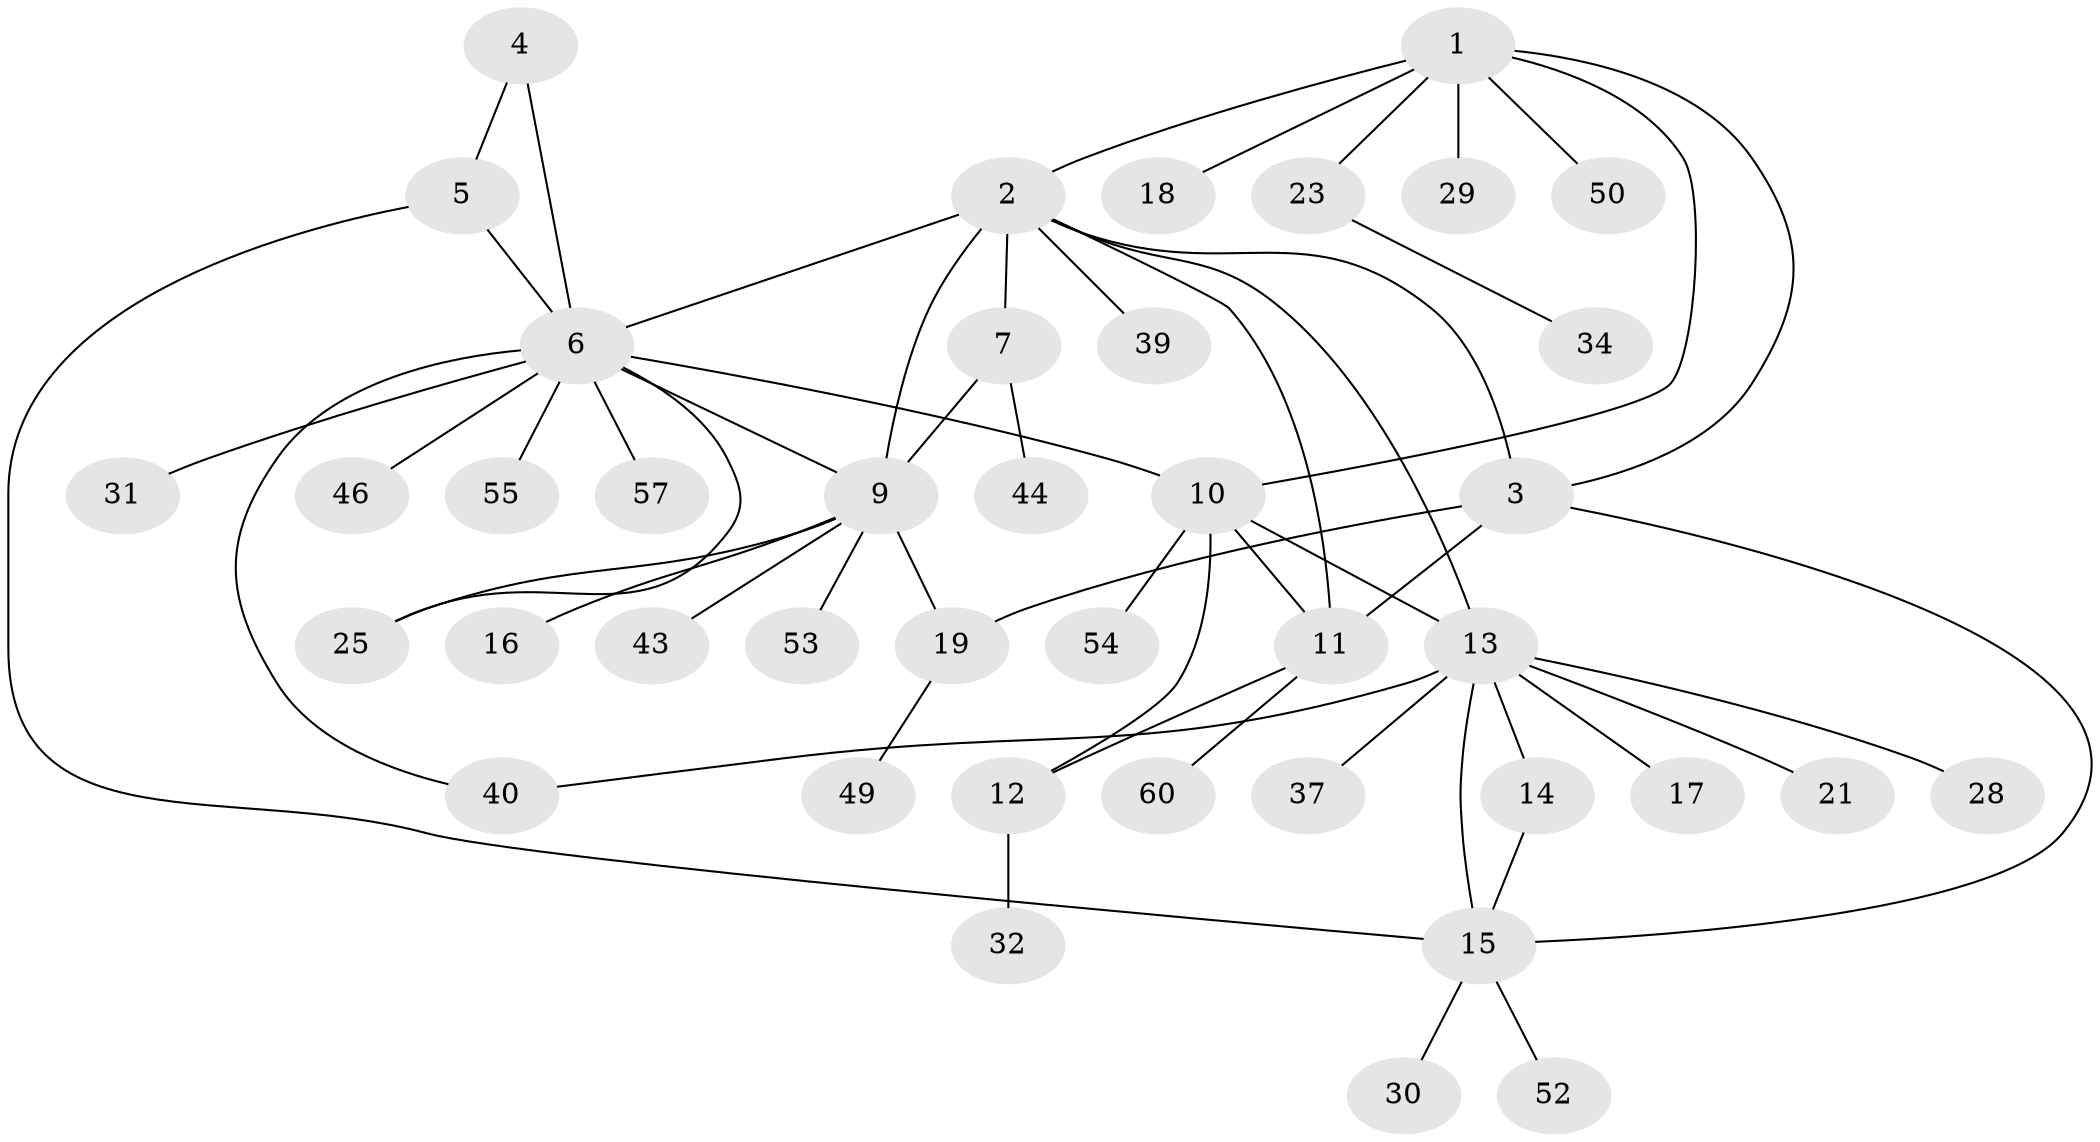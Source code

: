 // original degree distribution, {8: 0.016666666666666666, 5: 0.06666666666666667, 3: 0.03333333333333333, 4: 0.06666666666666667, 11: 0.016666666666666666, 9: 0.016666666666666666, 6: 0.016666666666666666, 10: 0.016666666666666666, 2: 0.18333333333333332, 7: 0.016666666666666666, 1: 0.55}
// Generated by graph-tools (version 1.1) at 2025/11/02/27/25 16:11:29]
// undirected, 41 vertices, 55 edges
graph export_dot {
graph [start="1"]
  node [color=gray90,style=filled];
  1 [super="+41"];
  2 [super="+8"];
  3 [super="+20"];
  4 [super="+24"];
  5 [super="+38"];
  6 [super="+27"];
  7 [super="+26"];
  9 [super="+35"];
  10 [super="+58"];
  11 [super="+45"];
  12 [super="+22"];
  13 [super="+33"];
  14;
  15 [super="+48"];
  16;
  17 [super="+51"];
  18 [super="+56"];
  19 [super="+42"];
  21 [super="+47"];
  23 [super="+36"];
  25;
  28;
  29;
  30;
  31;
  32;
  34;
  37;
  39;
  40;
  43;
  44;
  46;
  49;
  50;
  52;
  53;
  54;
  55;
  57 [super="+59"];
  60;
  1 -- 2;
  1 -- 3;
  1 -- 18;
  1 -- 23;
  1 -- 29;
  1 -- 50;
  1 -- 10;
  2 -- 3;
  2 -- 6;
  2 -- 39;
  2 -- 7;
  2 -- 9;
  2 -- 11;
  2 -- 13;
  3 -- 11;
  3 -- 15;
  3 -- 19;
  4 -- 5;
  4 -- 6;
  5 -- 6;
  5 -- 15;
  6 -- 9;
  6 -- 10;
  6 -- 25;
  6 -- 40;
  6 -- 46;
  6 -- 55;
  6 -- 57;
  6 -- 31;
  7 -- 9;
  7 -- 44;
  9 -- 16;
  9 -- 19;
  9 -- 25;
  9 -- 43;
  9 -- 53;
  10 -- 11;
  10 -- 12;
  10 -- 13;
  10 -- 54;
  11 -- 12;
  11 -- 60;
  12 -- 32;
  13 -- 14;
  13 -- 15;
  13 -- 17;
  13 -- 21;
  13 -- 28;
  13 -- 37;
  13 -- 40;
  14 -- 15;
  15 -- 30;
  15 -- 52;
  19 -- 49;
  23 -- 34;
}
